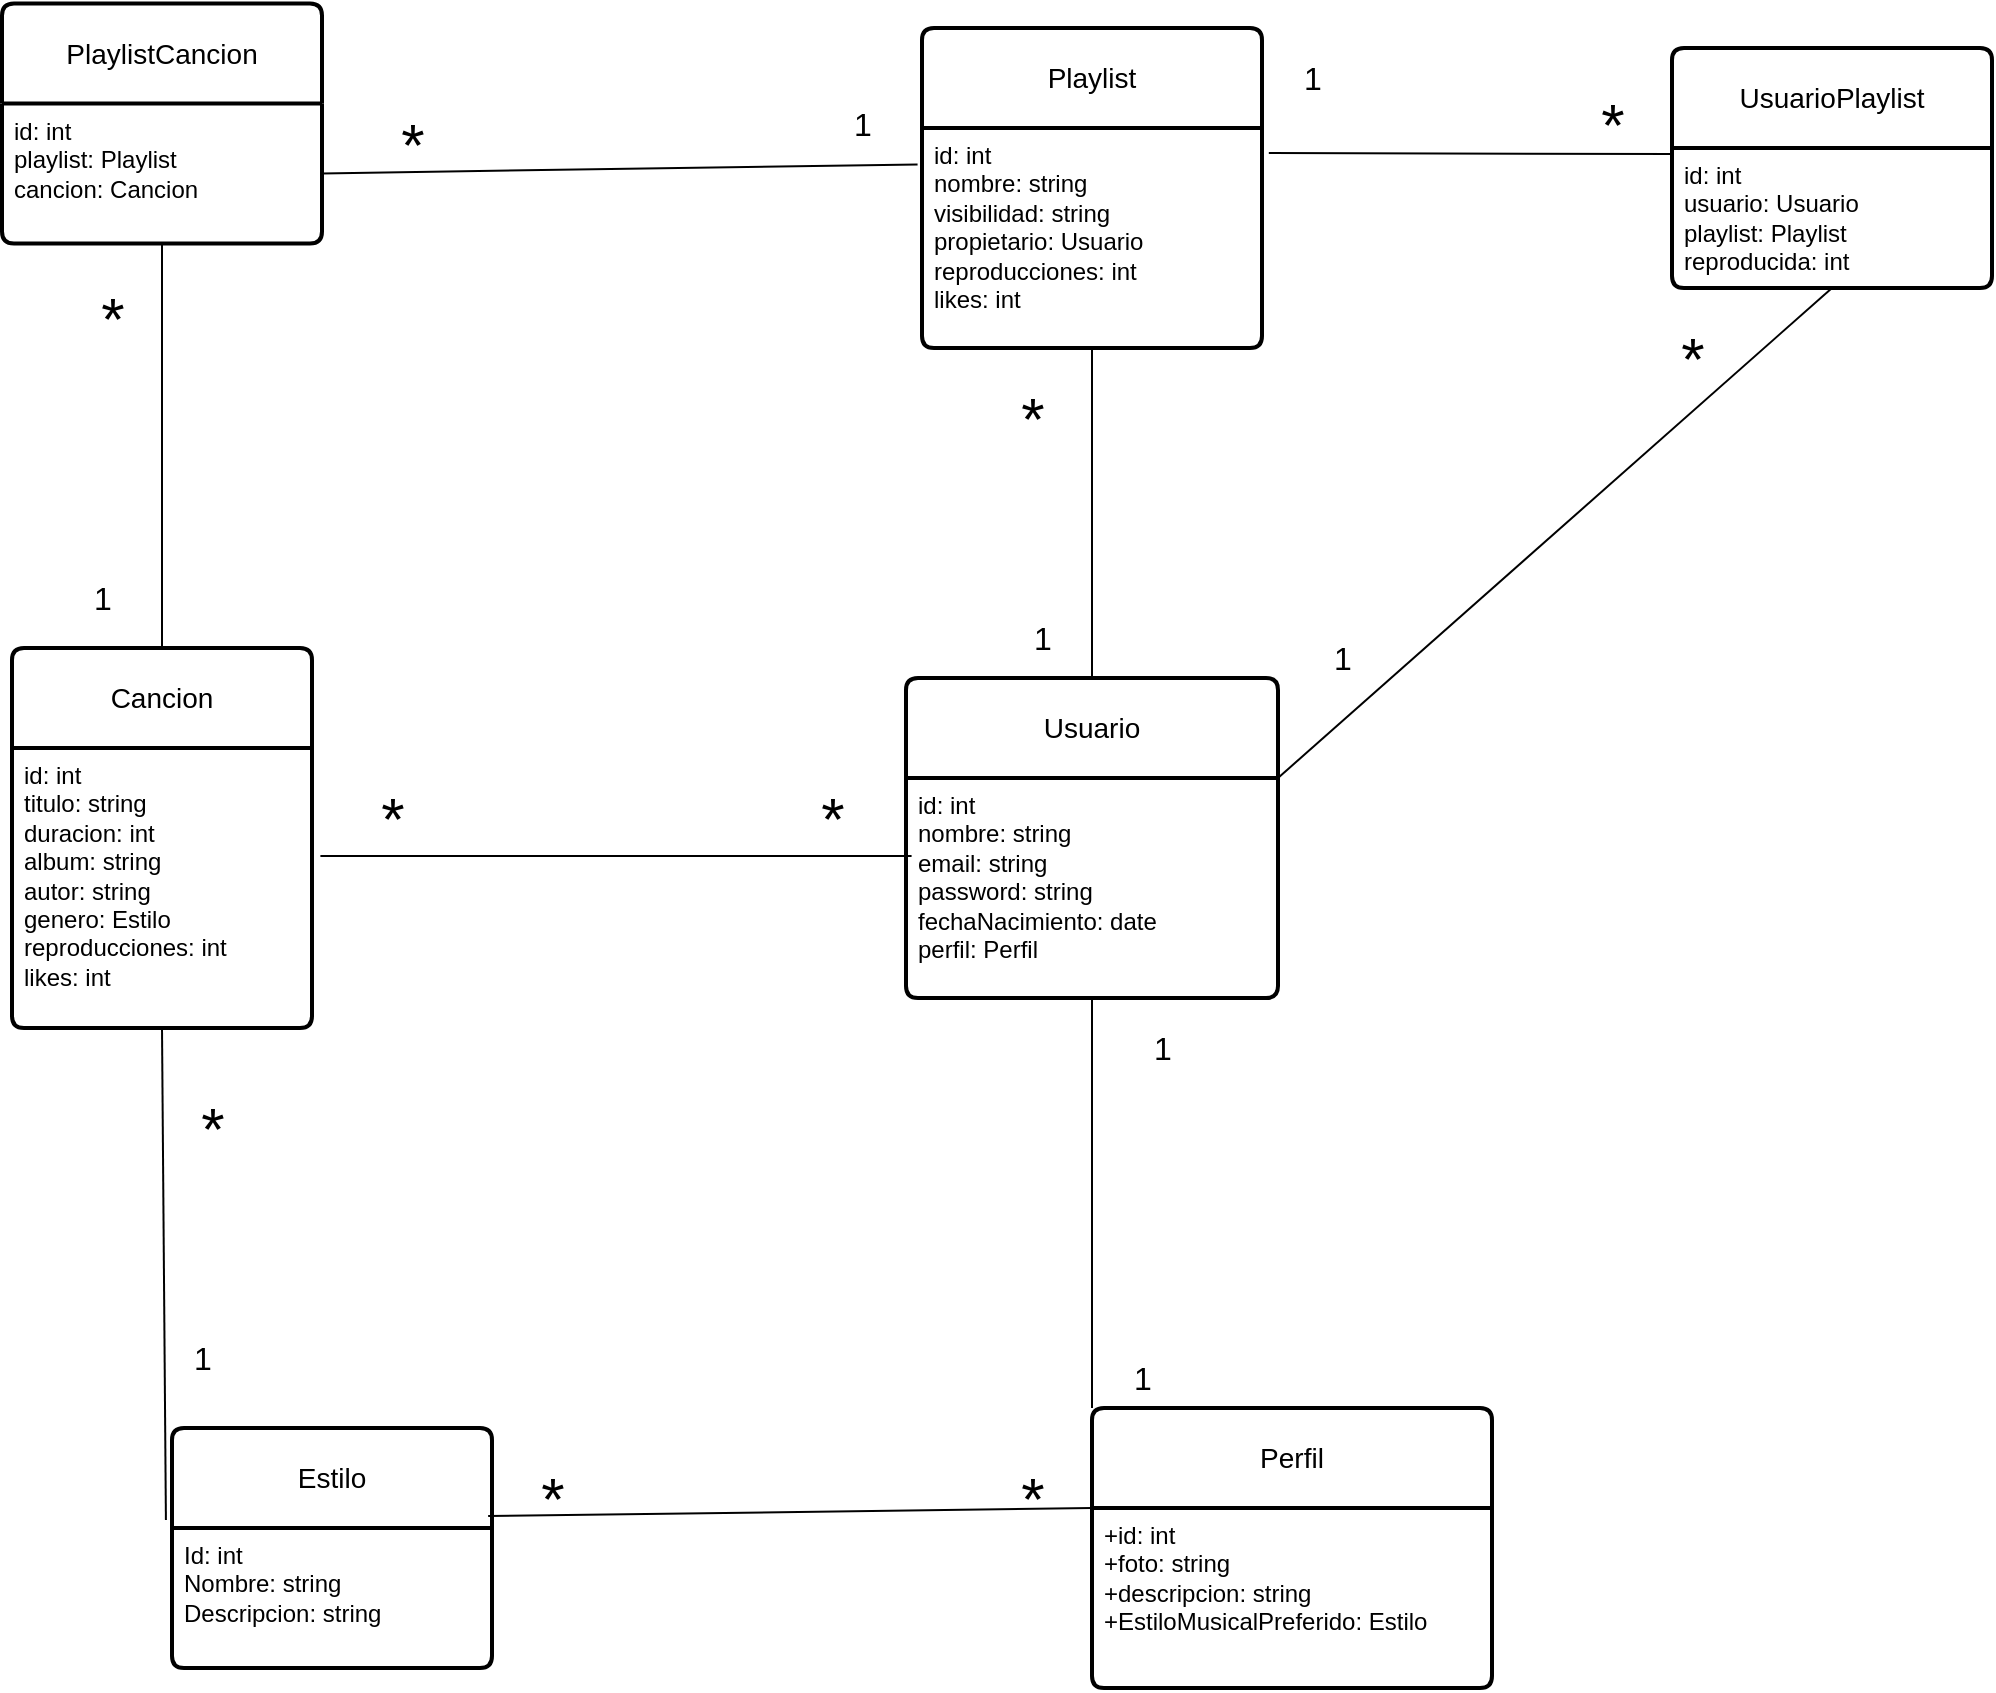 <mxfile version="26.0.10">
  <diagram name="Página-1" id="Q4VgW65nHnnaz7NwZB-u">
    <mxGraphModel dx="2873" dy="1036" grid="1" gridSize="10" guides="1" tooltips="1" connect="1" arrows="1" fold="1" page="1" pageScale="1" pageWidth="827" pageHeight="1169" math="0" shadow="0">
      <root>
        <mxCell id="0" />
        <mxCell id="1" parent="0" />
        <mxCell id="u360cqK-RKr2Ww8NjMrk-1" value="Playlist" style="swimlane;childLayout=stackLayout;horizontal=1;startSize=50;horizontalStack=0;rounded=1;fontSize=14;fontStyle=0;strokeWidth=2;resizeParent=0;resizeLast=1;shadow=0;dashed=0;align=center;arcSize=4;whiteSpace=wrap;html=1;" parent="1" vertex="1">
          <mxGeometry x="-65" y="230" width="170" height="160" as="geometry" />
        </mxCell>
        <mxCell id="u360cqK-RKr2Ww8NjMrk-2" value="&lt;div&gt;id: int&lt;/div&gt;&lt;div&gt;nombre: string&lt;/div&gt;&lt;div&gt;visibilidad: string&lt;/div&gt;&lt;div&gt;propietario: Usuario&lt;/div&gt;&lt;div&gt;reproducciones: int&lt;/div&gt;&lt;div&gt;likes: int&lt;br&gt;&lt;/div&gt;" style="align=left;strokeColor=none;fillColor=none;spacingLeft=4;fontSize=12;verticalAlign=top;resizable=0;rotatable=0;part=1;html=1;" parent="u360cqK-RKr2Ww8NjMrk-1" vertex="1">
          <mxGeometry y="50" width="170" height="110" as="geometry" />
        </mxCell>
        <mxCell id="u360cqK-RKr2Ww8NjMrk-3" value="Perfil" style="swimlane;childLayout=stackLayout;horizontal=1;startSize=50;horizontalStack=0;rounded=1;fontSize=14;fontStyle=0;strokeWidth=2;resizeParent=0;resizeLast=1;shadow=0;dashed=0;align=center;arcSize=4;whiteSpace=wrap;html=1;" parent="1" vertex="1">
          <mxGeometry x="20" y="920" width="200" height="140" as="geometry" />
        </mxCell>
        <mxCell id="u360cqK-RKr2Ww8NjMrk-4" value="+id: int&lt;br&gt;+foto: string&lt;br&gt;&lt;div&gt;+descripcion: string&lt;/div&gt;&lt;div&gt;+EstiloMusicalPreferido: Estilo&lt;/div&gt;" style="align=left;strokeColor=none;fillColor=none;spacingLeft=4;fontSize=12;verticalAlign=top;resizable=0;rotatable=0;part=1;html=1;" parent="u360cqK-RKr2Ww8NjMrk-3" vertex="1">
          <mxGeometry y="50" width="200" height="90" as="geometry" />
        </mxCell>
        <mxCell id="u360cqK-RKr2Ww8NjMrk-5" value="UsuarioPlaylist" style="swimlane;childLayout=stackLayout;horizontal=1;startSize=50;horizontalStack=0;rounded=1;fontSize=14;fontStyle=0;strokeWidth=2;resizeParent=0;resizeLast=1;shadow=0;dashed=0;align=center;arcSize=4;whiteSpace=wrap;html=1;" parent="1" vertex="1">
          <mxGeometry x="310" y="240" width="160" height="120" as="geometry" />
        </mxCell>
        <mxCell id="u360cqK-RKr2Ww8NjMrk-6" value="&lt;div&gt;id: int&lt;/div&gt;&lt;div&gt;usuario: Usuario&lt;/div&gt;&lt;div&gt;playlist: Playlist&lt;/div&gt;&lt;div&gt;reproducida: int&lt;br&gt;&lt;/div&gt;" style="align=left;strokeColor=none;fillColor=none;spacingLeft=4;fontSize=12;verticalAlign=top;resizable=0;rotatable=0;part=1;html=1;" parent="u360cqK-RKr2Ww8NjMrk-5" vertex="1">
          <mxGeometry y="50" width="160" height="70" as="geometry" />
        </mxCell>
        <mxCell id="u360cqK-RKr2Ww8NjMrk-7" value="Cancion" style="swimlane;childLayout=stackLayout;horizontal=1;startSize=50;horizontalStack=0;rounded=1;fontSize=14;fontStyle=0;strokeWidth=2;resizeParent=0;resizeLast=1;shadow=0;dashed=0;align=center;arcSize=4;whiteSpace=wrap;html=1;" parent="1" vertex="1">
          <mxGeometry x="-520" y="540" width="150" height="190" as="geometry" />
        </mxCell>
        <mxCell id="u360cqK-RKr2Ww8NjMrk-8" value="&lt;div&gt;id: int&lt;/div&gt;&lt;div&gt;titulo: string&lt;/div&gt;&lt;div&gt;duracion: int&lt;/div&gt;&lt;div&gt;album: string&lt;/div&gt;&lt;div&gt;autor: string&lt;/div&gt;&lt;div&gt;genero: Estilo&lt;/div&gt;&lt;div&gt;reproducciones: int&lt;/div&gt;&lt;div&gt;likes: int&lt;br&gt;&lt;/div&gt;" style="align=left;strokeColor=none;fillColor=none;spacingLeft=4;fontSize=12;verticalAlign=top;resizable=0;rotatable=0;part=1;html=1;" parent="u360cqK-RKr2Ww8NjMrk-7" vertex="1">
          <mxGeometry y="50" width="150" height="140" as="geometry" />
        </mxCell>
        <mxCell id="u360cqK-RKr2Ww8NjMrk-9" value="Usuario" style="swimlane;childLayout=stackLayout;horizontal=1;startSize=50;horizontalStack=0;rounded=1;fontSize=14;fontStyle=0;strokeWidth=2;resizeParent=0;resizeLast=1;shadow=0;dashed=0;align=center;arcSize=4;whiteSpace=wrap;html=1;" parent="1" vertex="1">
          <mxGeometry x="-73" y="555" width="186" height="160" as="geometry" />
        </mxCell>
        <mxCell id="u360cqK-RKr2Ww8NjMrk-10" value="&lt;div&gt;id: int&lt;/div&gt;&lt;div&gt;nombre: string&lt;/div&gt;&lt;div&gt;email: string&lt;/div&gt;&lt;div&gt;password: string&lt;/div&gt;&lt;div&gt;fechaNacimiento: date&lt;/div&gt;&lt;div&gt;perfil: Perfil&lt;br&gt;&lt;/div&gt;&lt;div&gt;&lt;br&gt;&lt;/div&gt;" style="align=left;strokeColor=none;fillColor=none;spacingLeft=4;fontSize=12;verticalAlign=top;resizable=0;rotatable=0;part=1;html=1;" parent="u360cqK-RKr2Ww8NjMrk-9" vertex="1">
          <mxGeometry y="50" width="186" height="110" as="geometry" />
        </mxCell>
        <mxCell id="u360cqK-RKr2Ww8NjMrk-11" value="Estilo" style="swimlane;childLayout=stackLayout;horizontal=1;startSize=50;horizontalStack=0;rounded=1;fontSize=14;fontStyle=0;strokeWidth=2;resizeParent=0;resizeLast=1;shadow=0;dashed=0;align=center;arcSize=4;whiteSpace=wrap;html=1;" parent="1" vertex="1">
          <mxGeometry x="-440" y="930" width="160" height="120" as="geometry" />
        </mxCell>
        <mxCell id="u360cqK-RKr2Ww8NjMrk-12" value="Id: int&lt;br&gt;Nombre: string&lt;br&gt;Descripcion: string" style="align=left;strokeColor=none;fillColor=none;spacingLeft=4;fontSize=12;verticalAlign=top;resizable=0;rotatable=0;part=1;html=1;" parent="u360cqK-RKr2Ww8NjMrk-11" vertex="1">
          <mxGeometry y="50" width="160" height="70" as="geometry" />
        </mxCell>
        <mxCell id="u360cqK-RKr2Ww8NjMrk-13" value="PlaylistCancion" style="swimlane;childLayout=stackLayout;horizontal=1;startSize=50;horizontalStack=0;rounded=1;fontSize=14;fontStyle=0;strokeWidth=2;resizeParent=0;resizeLast=1;shadow=0;dashed=0;align=center;arcSize=4;whiteSpace=wrap;html=1;" parent="1" vertex="1">
          <mxGeometry x="-525" y="217.69" width="160" height="120" as="geometry" />
        </mxCell>
        <mxCell id="u360cqK-RKr2Ww8NjMrk-14" value="&lt;div&gt;id: int&lt;/div&gt;&lt;div&gt;playlist: Playlist&lt;/div&gt;&lt;div&gt;cancion: Cancion&lt;br&gt;&lt;/div&gt;" style="align=left;strokeColor=none;fillColor=none;spacingLeft=4;fontSize=12;verticalAlign=top;resizable=0;rotatable=0;part=1;html=1;" parent="u360cqK-RKr2Ww8NjMrk-13" vertex="1">
          <mxGeometry y="50" width="160" height="70" as="geometry" />
        </mxCell>
        <mxCell id="u360cqK-RKr2Ww8NjMrk-23" value="" style="endArrow=none;html=1;rounded=0;exitX=0.5;exitY=1;exitDx=0;exitDy=0;entryX=-0.019;entryY=0.383;entryDx=0;entryDy=0;entryPerimeter=0;" parent="1" source="u360cqK-RKr2Ww8NjMrk-8" target="u360cqK-RKr2Ww8NjMrk-11" edge="1">
          <mxGeometry relative="1" as="geometry">
            <mxPoint x="-250" y="740" as="sourcePoint" />
            <mxPoint x="-90" y="740" as="targetPoint" />
          </mxGeometry>
        </mxCell>
        <mxCell id="u360cqK-RKr2Ww8NjMrk-27" value="&lt;font style=&quot;font-size: 16px;&quot;&gt;1&lt;/font&gt;" style="text;html=1;align=center;verticalAlign=middle;resizable=0;points=[];autosize=1;strokeColor=none;fillColor=none;" parent="1" vertex="1">
          <mxGeometry x="-440" y="880" width="30" height="30" as="geometry" />
        </mxCell>
        <mxCell id="u360cqK-RKr2Ww8NjMrk-28" value="&lt;font style=&quot;font-size: 30px;&quot;&gt;*&lt;/font&gt;" style="text;html=1;align=center;verticalAlign=middle;resizable=0;points=[];autosize=1;strokeColor=none;fillColor=none;" parent="1" vertex="1">
          <mxGeometry x="-440" y="754.5" width="40" height="50" as="geometry" />
        </mxCell>
        <mxCell id="u360cqK-RKr2Ww8NjMrk-31" value="" style="endArrow=none;html=1;rounded=0;exitX=0.988;exitY=0.367;exitDx=0;exitDy=0;exitPerimeter=0;entryX=0;entryY=0;entryDx=0;entryDy=0;" parent="1" source="u360cqK-RKr2Ww8NjMrk-11" target="u360cqK-RKr2Ww8NjMrk-4" edge="1">
          <mxGeometry width="50" height="50" relative="1" as="geometry">
            <mxPoint x="160" y="630" as="sourcePoint" />
            <mxPoint x="210" y="580" as="targetPoint" />
          </mxGeometry>
        </mxCell>
        <mxCell id="u360cqK-RKr2Ww8NjMrk-32" value="&lt;font style=&quot;font-size: 30px;&quot;&gt;*&lt;/font&gt;" style="text;html=1;align=center;verticalAlign=middle;resizable=0;points=[];autosize=1;strokeColor=none;fillColor=none;" parent="1" vertex="1">
          <mxGeometry x="-270" y="940" width="40" height="50" as="geometry" />
        </mxCell>
        <mxCell id="u360cqK-RKr2Ww8NjMrk-37" value="&lt;font style=&quot;font-size: 16px;&quot;&gt;1&lt;/font&gt;" style="text;html=1;align=center;verticalAlign=middle;resizable=0;points=[];autosize=1;strokeColor=none;fillColor=none;" parent="1" vertex="1">
          <mxGeometry x="-490" y="500" width="30" height="30" as="geometry" />
        </mxCell>
        <mxCell id="u360cqK-RKr2Ww8NjMrk-39" value="" style="endArrow=none;html=1;rounded=0;entryX=1;entryY=0.5;entryDx=0;entryDy=0;exitX=-0.013;exitY=0.166;exitDx=0;exitDy=0;exitPerimeter=0;" parent="1" source="u360cqK-RKr2Ww8NjMrk-2" target="u360cqK-RKr2Ww8NjMrk-14" edge="1">
          <mxGeometry width="50" height="50" relative="1" as="geometry">
            <mxPoint x="-27.61" y="486.41" as="sourcePoint" />
            <mxPoint x="-132.39" y="330.0" as="targetPoint" />
          </mxGeometry>
        </mxCell>
        <mxCell id="u360cqK-RKr2Ww8NjMrk-40" value="&lt;font style=&quot;font-size: 16px;&quot;&gt;1&lt;/font&gt;" style="text;html=1;align=center;verticalAlign=middle;resizable=0;points=[];autosize=1;strokeColor=none;fillColor=none;" parent="1" vertex="1">
          <mxGeometry x="-110" y="262.69" width="30" height="30" as="geometry" />
        </mxCell>
        <mxCell id="u360cqK-RKr2Ww8NjMrk-41" value="&lt;font style=&quot;font-size: 30px;&quot;&gt;*&lt;/font&gt;" style="text;html=1;align=center;verticalAlign=middle;resizable=0;points=[];autosize=1;strokeColor=none;fillColor=none;" parent="1" vertex="1">
          <mxGeometry x="-340" y="262.69" width="40" height="50" as="geometry" />
        </mxCell>
        <mxCell id="u360cqK-RKr2Ww8NjMrk-42" value="" style="endArrow=none;html=1;rounded=0;exitX=1.02;exitY=0.114;exitDx=0;exitDy=0;exitPerimeter=0;" parent="1" source="u360cqK-RKr2Ww8NjMrk-2" edge="1">
          <mxGeometry width="50" height="50" relative="1" as="geometry">
            <mxPoint x="70" y="480" as="sourcePoint" />
            <mxPoint x="310" y="293" as="targetPoint" />
          </mxGeometry>
        </mxCell>
        <mxCell id="u360cqK-RKr2Ww8NjMrk-43" value="&lt;font style=&quot;font-size: 30px;&quot;&gt;*&lt;/font&gt;" style="text;html=1;align=center;verticalAlign=middle;resizable=0;points=[];autosize=1;strokeColor=none;fillColor=none;" parent="1" vertex="1">
          <mxGeometry x="260" y="252.69" width="40" height="50" as="geometry" />
        </mxCell>
        <mxCell id="u360cqK-RKr2Ww8NjMrk-44" value="&lt;font style=&quot;font-size: 16px;&quot;&gt;1&lt;/font&gt;" style="text;html=1;align=center;verticalAlign=middle;resizable=0;points=[];autosize=1;strokeColor=none;fillColor=none;" parent="1" vertex="1">
          <mxGeometry x="115" y="240" width="30" height="30" as="geometry" />
        </mxCell>
        <mxCell id="u360cqK-RKr2Ww8NjMrk-45" value="&lt;font style=&quot;font-size: 30px;&quot;&gt;*&lt;/font&gt;" style="text;html=1;align=center;verticalAlign=middle;resizable=0;points=[];autosize=1;strokeColor=none;fillColor=none;" parent="1" vertex="1">
          <mxGeometry x="300" y="370" width="40" height="50" as="geometry" />
        </mxCell>
        <mxCell id="u360cqK-RKr2Ww8NjMrk-46" value="" style="endArrow=none;html=1;rounded=0;entryX=0.5;entryY=1;entryDx=0;entryDy=0;exitX=1;exitY=0;exitDx=0;exitDy=0;" parent="1" source="u360cqK-RKr2Ww8NjMrk-10" target="u360cqK-RKr2Ww8NjMrk-6" edge="1">
          <mxGeometry width="50" height="50" relative="1" as="geometry">
            <mxPoint x="88" y="502" as="sourcePoint" />
            <mxPoint x="252" y="341" as="targetPoint" />
          </mxGeometry>
        </mxCell>
        <mxCell id="u360cqK-RKr2Ww8NjMrk-47" value="" style="endArrow=none;html=1;rounded=0;exitX=0;exitY=0;exitDx=0;exitDy=0;entryX=0.5;entryY=1;entryDx=0;entryDy=0;" parent="1" source="u360cqK-RKr2Ww8NjMrk-3" target="u360cqK-RKr2Ww8NjMrk-10" edge="1">
          <mxGeometry width="50" height="50" relative="1" as="geometry">
            <mxPoint x="160" y="630" as="sourcePoint" />
            <mxPoint x="210" y="580" as="targetPoint" />
          </mxGeometry>
        </mxCell>
        <mxCell id="u360cqK-RKr2Ww8NjMrk-49" value="&lt;font style=&quot;font-size: 16px;&quot;&gt;1&lt;/font&gt;" style="text;html=1;align=center;verticalAlign=middle;resizable=0;points=[];autosize=1;strokeColor=none;fillColor=none;" parent="1" vertex="1">
          <mxGeometry x="130" y="530" width="30" height="30" as="geometry" />
        </mxCell>
        <mxCell id="u360cqK-RKr2Ww8NjMrk-50" value="&lt;font style=&quot;font-size: 16px;&quot;&gt;1&lt;/font&gt;" style="text;html=1;align=center;verticalAlign=middle;resizable=0;points=[];autosize=1;strokeColor=none;fillColor=none;" parent="1" vertex="1">
          <mxGeometry x="30" y="890" width="30" height="30" as="geometry" />
        </mxCell>
        <mxCell id="u360cqK-RKr2Ww8NjMrk-51" value="&lt;font style=&quot;font-size: 16px;&quot;&gt;1&lt;/font&gt;" style="text;html=1;align=center;verticalAlign=middle;resizable=0;points=[];autosize=1;strokeColor=none;fillColor=none;" parent="1" vertex="1">
          <mxGeometry x="40" y="724.5" width="30" height="30" as="geometry" />
        </mxCell>
        <mxCell id="u360cqK-RKr2Ww8NjMrk-52" value="&lt;font style=&quot;font-size: 16px;&quot;&gt;1&lt;/font&gt;" style="text;html=1;align=center;verticalAlign=middle;resizable=0;points=[];autosize=1;strokeColor=none;fillColor=none;" parent="1" vertex="1">
          <mxGeometry x="-20" y="520" width="30" height="30" as="geometry" />
        </mxCell>
        <mxCell id="u360cqK-RKr2Ww8NjMrk-53" value="" style="endArrow=none;html=1;rounded=0;exitX=0.5;exitY=1;exitDx=0;exitDy=0;entryX=0.5;entryY=0;entryDx=0;entryDy=0;" parent="1" source="u360cqK-RKr2Ww8NjMrk-2" target="u360cqK-RKr2Ww8NjMrk-9" edge="1">
          <mxGeometry width="50" height="50" relative="1" as="geometry">
            <mxPoint x="340" y="730" as="sourcePoint" />
            <mxPoint x="423" y="600" as="targetPoint" />
          </mxGeometry>
        </mxCell>
        <mxCell id="u360cqK-RKr2Ww8NjMrk-54" value="&lt;font style=&quot;font-size: 30px;&quot;&gt;*&lt;/font&gt;" style="text;html=1;align=center;verticalAlign=middle;resizable=0;points=[];autosize=1;strokeColor=none;fillColor=none;" parent="1" vertex="1">
          <mxGeometry x="-30" y="400" width="40" height="50" as="geometry" />
        </mxCell>
        <mxCell id="x7FvEfgShklo6OKxqp58-1" value="" style="endArrow=none;html=1;rounded=0;exitX=0.5;exitY=0;exitDx=0;exitDy=0;entryX=0.5;entryY=1;entryDx=0;entryDy=0;" parent="1" source="u360cqK-RKr2Ww8NjMrk-7" target="u360cqK-RKr2Ww8NjMrk-14" edge="1">
          <mxGeometry width="50" height="50" relative="1" as="geometry">
            <mxPoint x="-375" y="540" as="sourcePoint" />
            <mxPoint x="-331" y="334" as="targetPoint" />
          </mxGeometry>
        </mxCell>
        <mxCell id="u360cqK-RKr2Ww8NjMrk-38" value="&lt;font style=&quot;font-size: 30px;&quot;&gt;*&lt;/font&gt;" style="text;html=1;align=center;verticalAlign=middle;resizable=0;points=[];autosize=1;strokeColor=none;fillColor=none;" parent="1" vertex="1">
          <mxGeometry x="-490" y="350" width="40" height="50" as="geometry" />
        </mxCell>
        <mxCell id="x7FvEfgShklo6OKxqp58-4" value="" style="endArrow=none;html=1;rounded=0;exitX=1.028;exitY=0.386;exitDx=0;exitDy=0;exitPerimeter=0;entryX=0.015;entryY=0.355;entryDx=0;entryDy=0;entryPerimeter=0;" parent="1" source="u360cqK-RKr2Ww8NjMrk-8" target="u360cqK-RKr2Ww8NjMrk-10" edge="1">
          <mxGeometry width="50" height="50" relative="1" as="geometry">
            <mxPoint x="40" y="670" as="sourcePoint" />
            <mxPoint x="90" y="620" as="targetPoint" />
          </mxGeometry>
        </mxCell>
        <mxCell id="x7FvEfgShklo6OKxqp58-8" value="&lt;font style=&quot;font-size: 30px;&quot;&gt;*&lt;/font&gt;" style="text;html=1;align=center;verticalAlign=middle;resizable=0;points=[];autosize=1;strokeColor=none;fillColor=none;" parent="1" vertex="1">
          <mxGeometry x="-30" y="940" width="40" height="50" as="geometry" />
        </mxCell>
        <mxCell id="x7FvEfgShklo6OKxqp58-9" value="&lt;font style=&quot;font-size: 30px;&quot;&gt;*&lt;/font&gt;" style="text;html=1;align=center;verticalAlign=middle;resizable=0;points=[];autosize=1;strokeColor=none;fillColor=none;" parent="1" vertex="1">
          <mxGeometry x="-350" y="600" width="40" height="50" as="geometry" />
        </mxCell>
        <mxCell id="x7FvEfgShklo6OKxqp58-11" value="&lt;font style=&quot;font-size: 30px;&quot;&gt;*&lt;/font&gt;" style="text;html=1;align=center;verticalAlign=middle;resizable=0;points=[];autosize=1;strokeColor=none;fillColor=none;" parent="1" vertex="1">
          <mxGeometry x="-130" y="600" width="40" height="50" as="geometry" />
        </mxCell>
      </root>
    </mxGraphModel>
  </diagram>
</mxfile>

